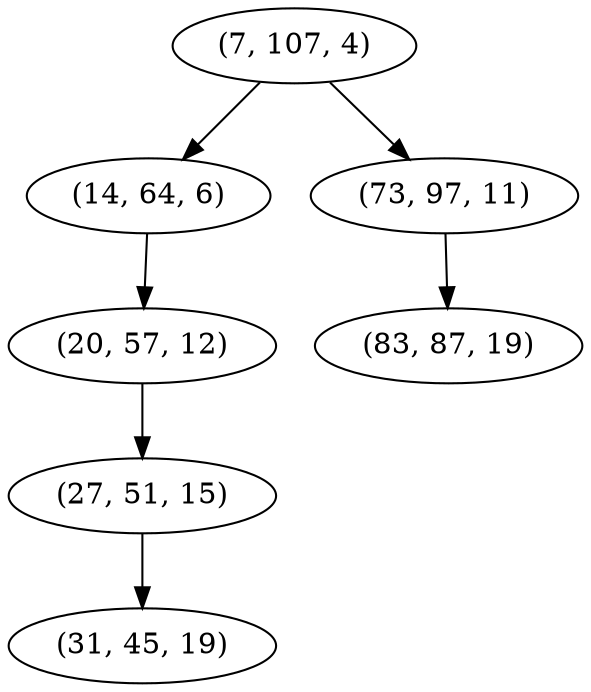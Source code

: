 digraph tree {
    "(7, 107, 4)";
    "(14, 64, 6)";
    "(20, 57, 12)";
    "(27, 51, 15)";
    "(31, 45, 19)";
    "(73, 97, 11)";
    "(83, 87, 19)";
    "(7, 107, 4)" -> "(14, 64, 6)";
    "(7, 107, 4)" -> "(73, 97, 11)";
    "(14, 64, 6)" -> "(20, 57, 12)";
    "(20, 57, 12)" -> "(27, 51, 15)";
    "(27, 51, 15)" -> "(31, 45, 19)";
    "(73, 97, 11)" -> "(83, 87, 19)";
}
